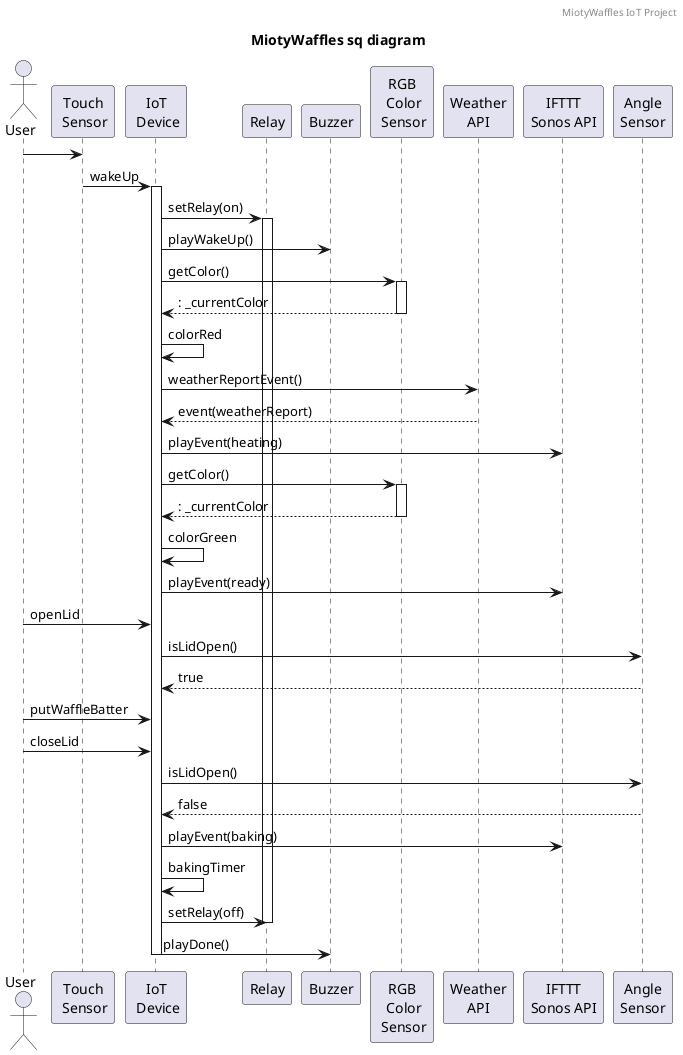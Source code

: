 @startuml
header MiotyWaffles IoT Project
title MiotyWaffles sq diagram
actor User
User -> "Touch\n Sensor"
"Touch\n Sensor" -> "IoT\n Device" : wakeUp
activate "IoT\n Device"
"IoT\n Device" -> "Relay" : setRelay(on)
activate "Relay"
"IoT\n Device" -> "Buzzer" : playWakeUp()
"IoT\n Device" -> "RGB\n Color\n Sensor" : getColor()
activate "RGB\n Color\n Sensor"
return : _currentColor
"IoT\n Device" -> "IoT\n Device" : colorRed
"IoT\n Device" -> "Weather\nAPI" : weatherReportEvent()
"IoT\n Device" <-- "Weather\nAPI" : event(weatherReport)
"IoT\n Device" -> "IFTTT\nSonos API" : playEvent(heating)
"IoT\n Device" -> "RGB\n Color\n Sensor" : getColor()
activate "RGB\n Color\n Sensor"
return : _currentColor
"IoT\n Device" -> "IoT\n Device" : colorGreen
"IoT\n Device" -> "IFTTT\nSonos API" : playEvent(ready)
User -> "IoT\n Device" : openLid
"IoT\n Device" -> "Angle\nSensor" : isLidOpen()
"Angle\nSensor" --> "IoT\n Device" : true
User -> "IoT\n Device" : putWaffleBatter
User -> "IoT\n Device" : closeLid
"IoT\n Device" -> "Angle\nSensor" : isLidOpen()
"Angle\nSensor" --> "IoT\n Device" : false
"IoT\n Device" -> "IFTTT\nSonos API" : playEvent(baking)
"IoT\n Device" -> "IoT\n Device" : bakingTimer
"IoT\n Device" -> "Relay" : setRelay(off)
deactivate "Relay"
"IoT\n Device" -> "Buzzer" : playDone()
deactivate "IoT\n Device"
@enduml